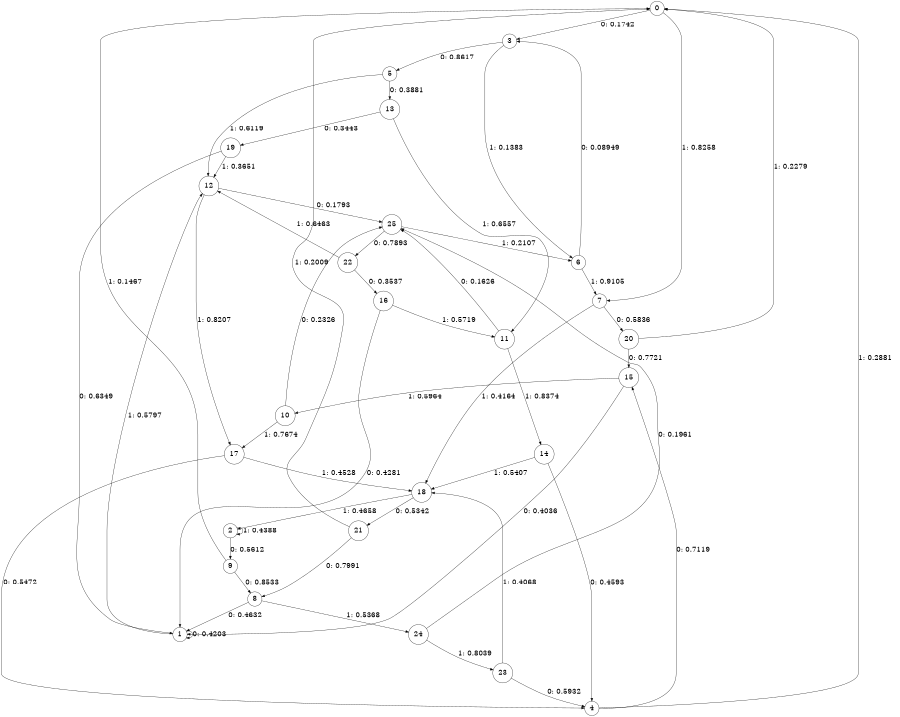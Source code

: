 digraph "ch33faceL7" {
size = "6,8.5";
ratio = "fill";
node [shape = circle];
node [fontsize = 24];
edge [fontsize = 24];
0 -> 3 [label = "0: 0.1742   "];
0 -> 7 [label = "1: 0.8258   "];
1 -> 1 [label = "0: 0.4203   "];
1 -> 12 [label = "1: 0.5797   "];
2 -> 9 [label = "0: 0.5612   "];
2 -> 2 [label = "1: 0.4388   "];
3 -> 5 [label = "0: 0.8617   "];
3 -> 6 [label = "1: 0.1383   "];
4 -> 15 [label = "0: 0.7119   "];
4 -> 0 [label = "1: 0.2881   "];
5 -> 13 [label = "0: 0.3881   "];
5 -> 12 [label = "1: 0.6119   "];
6 -> 3 [label = "0: 0.08949  "];
6 -> 7 [label = "1: 0.9105   "];
7 -> 20 [label = "0: 0.5836   "];
7 -> 18 [label = "1: 0.4164   "];
8 -> 1 [label = "0: 0.4632   "];
8 -> 24 [label = "1: 0.5368   "];
9 -> 8 [label = "0: 0.8533   "];
9 -> 0 [label = "1: 0.1467   "];
10 -> 25 [label = "0: 0.2326   "];
10 -> 17 [label = "1: 0.7674   "];
11 -> 25 [label = "0: 0.1626   "];
11 -> 14 [label = "1: 0.8374   "];
12 -> 25 [label = "0: 0.1793   "];
12 -> 17 [label = "1: 0.8207   "];
13 -> 19 [label = "0: 0.3443   "];
13 -> 11 [label = "1: 0.6557   "];
14 -> 4 [label = "0: 0.4593   "];
14 -> 18 [label = "1: 0.5407   "];
15 -> 1 [label = "0: 0.4036   "];
15 -> 10 [label = "1: 0.5964   "];
16 -> 1 [label = "0: 0.4281   "];
16 -> 11 [label = "1: 0.5719   "];
17 -> 4 [label = "0: 0.5472   "];
17 -> 18 [label = "1: 0.4528   "];
18 -> 21 [label = "0: 0.5342   "];
18 -> 2 [label = "1: 0.4658   "];
19 -> 1 [label = "0: 0.6349   "];
19 -> 12 [label = "1: 0.3651   "];
20 -> 15 [label = "0: 0.7721   "];
20 -> 0 [label = "1: 0.2279   "];
21 -> 8 [label = "0: 0.7991   "];
21 -> 0 [label = "1: 0.2009   "];
22 -> 16 [label = "0: 0.3537   "];
22 -> 12 [label = "1: 0.6463   "];
23 -> 4 [label = "0: 0.5932   "];
23 -> 18 [label = "1: 0.4068   "];
24 -> 25 [label = "0: 0.1961   "];
24 -> 23 [label = "1: 0.8039   "];
25 -> 22 [label = "0: 0.7893   "];
25 -> 6 [label = "1: 0.2107   "];
}